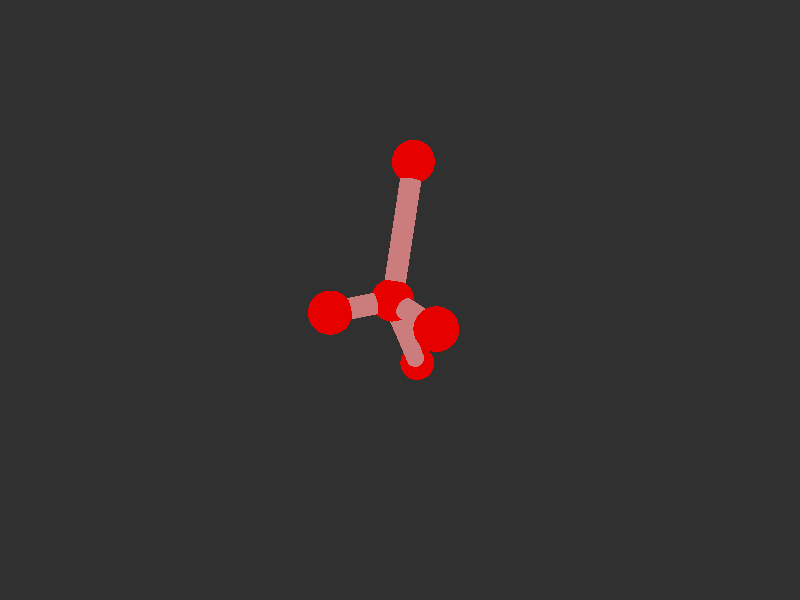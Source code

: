 #version 3.7; 
    global_settings { assumed_gamma 1.0 }
    

    camera {
    location  <20, 20, 20>
    right     x*image_width/image_height
    look_at   <0, 0, 0>
    angle 58
    }

    background { color rgb<1,1,1>*0.03 }


    light_source { <-20, 30, -25> color red 0.6 green 0.6 blue 0.6 }
    light_source { < 20, 30, -25> color red 0.6 green 0.6 blue 0.6 }
    
    #declare m = 1;
    union {

    union {
    sphere { m*<0.891543007890321,0.6426092819243244,0.3930070943863789>, 1 }        
    sphere {  m*<1.1350506583468893,0.697175943255552,3.382607926552855>, 1 }
    sphere {  m*<3.628297847409425,0.6971759432555518,-0.8346742819377635>, 1 }
    sphere {  m*<-2.488525398706507,5.840040512345725,-1.6055015200163758>, 1}
    sphere { m*<-3.8539269962388674,-7.70019141169573,-2.412149953143512>, 1 }    

        pigment { color rgb<0.8,0,0>  }
    finish { ambient 0.1 diffuse 0.7 phong 1 }
    }    
    union {
    cylinder { m*<1.1350506583468893,0.697175943255552,3.382607926552855>, <0.891543007890321,0.6426092819243244,0.3930070943863789>, 0.5 }
    cylinder { m*<3.628297847409425,0.6971759432555518,-0.8346742819377635>, <0.891543007890321,0.6426092819243244,0.3930070943863789>, 0.5}
    cylinder { m*<-2.488525398706507,5.840040512345725,-1.6055015200163758>, <0.891543007890321,0.6426092819243244,0.3930070943863789>, 0.5 }
    cylinder {  m*<-3.8539269962388674,-7.70019141169573,-2.412149953143512>, <0.891543007890321,0.6426092819243244,0.3930070943863789>, 0.5}

    pigment { color rgb<0.6,.2,.2>  }
    finish { ambient 0.1 diffuse 0.7 phong 1 }    
    }
    
    // rotate <0, 0, 0>
    }
    #version 3.7; 
    global_settings { assumed_gamma 1.0 }
    

    camera {
    location  <20, 20, 20>
    right     x*image_width/image_height
    look_at   <0, 0, 0>
    angle 58
    }

    background { color rgb<1,1,1>*0.03 }


    light_source { <-20, 30, -25> color red 0.6 green 0.6 blue 0.6 }
    light_source { < 20, 30, -25> color red 0.6 green 0.6 blue 0.6 }
    
    #declare m = 1;
    union {

    union {
    sphere { m*<0.891543007890321,0.6426092819243244,0.3930070943863789>, 1 }        
    sphere {  m*<1.1350506583468893,0.697175943255552,3.382607926552855>, 1 }
    sphere {  m*<3.628297847409425,0.6971759432555518,-0.8346742819377635>, 1 }
    sphere {  m*<-2.488525398706507,5.840040512345725,-1.6055015200163758>, 1}
    sphere { m*<-3.8539269962388674,-7.70019141169573,-2.412149953143512>, 1 }    

        pigment { color rgb<0.8,0,0>  }
    finish { ambient 0.1 diffuse 0.7 phong 1 }
    }    
    union {
    cylinder { m*<1.1350506583468893,0.697175943255552,3.382607926552855>, <0.891543007890321,0.6426092819243244,0.3930070943863789>, 0.5 }
    cylinder { m*<3.628297847409425,0.6971759432555518,-0.8346742819377635>, <0.891543007890321,0.6426092819243244,0.3930070943863789>, 0.5}
    cylinder { m*<-2.488525398706507,5.840040512345725,-1.6055015200163758>, <0.891543007890321,0.6426092819243244,0.3930070943863789>, 0.5 }
    cylinder {  m*<-3.8539269962388674,-7.70019141169573,-2.412149953143512>, <0.891543007890321,0.6426092819243244,0.3930070943863789>, 0.5}

    pigment { color rgb<0.6,.2,.2>  }
    finish { ambient 0.1 diffuse 0.7 phong 1 }    
    }
    
    // rotate <0, 0, 0>
    }
    